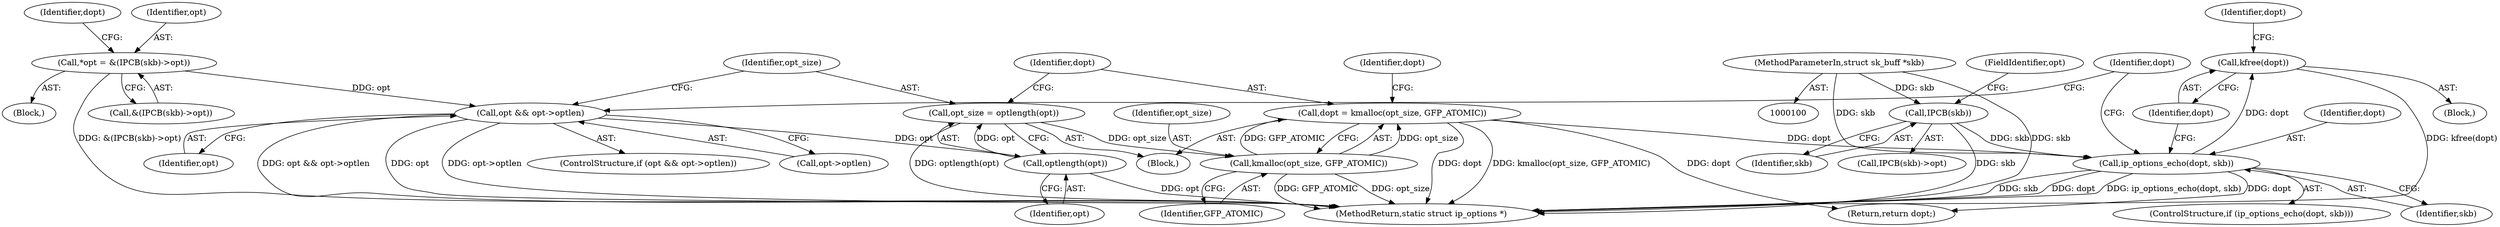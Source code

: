 digraph "1_linux_f6d8bd051c391c1c0458a30b2a7abcd939329259_30@API" {
"1000141" [label="(Call,kfree(dopt))"];
"1000137" [label="(Call,ip_options_echo(dopt, skb))"];
"1000128" [label="(Call,dopt = kmalloc(opt_size, GFP_ATOMIC))"];
"1000130" [label="(Call,kmalloc(opt_size, GFP_ATOMIC))"];
"1000124" [label="(Call,opt_size = optlength(opt))"];
"1000126" [label="(Call,optlength(opt))"];
"1000117" [label="(Call,opt && opt->optlen)"];
"1000105" [label="(Call,*opt = &(IPCB(skb)->opt))"];
"1000109" [label="(Call,IPCB(skb))"];
"1000102" [label="(MethodParameterIn,struct sk_buff *skb)"];
"1000139" [label="(Identifier,skb)"];
"1000126" [label="(Call,optlength(opt))"];
"1000128" [label="(Call,dopt = kmalloc(opt_size, GFP_ATOMIC))"];
"1000122" [label="(Block,)"];
"1000130" [label="(Call,kmalloc(opt_size, GFP_ATOMIC))"];
"1000137" [label="(Call,ip_options_echo(dopt, skb))"];
"1000117" [label="(Call,opt && opt->optlen)"];
"1000141" [label="(Call,kfree(dopt))"];
"1000109" [label="(Call,IPCB(skb))"];
"1000140" [label="(Block,)"];
"1000111" [label="(FieldIdentifier,opt)"];
"1000110" [label="(Identifier,skb)"];
"1000142" [label="(Identifier,dopt)"];
"1000119" [label="(Call,opt->optlen)"];
"1000118" [label="(Identifier,opt)"];
"1000136" [label="(ControlStructure,if (ip_options_echo(dopt, skb)))"];
"1000148" [label="(MethodReturn,static struct ip_options *)"];
"1000147" [label="(Identifier,dopt)"];
"1000138" [label="(Identifier,dopt)"];
"1000108" [label="(Call,IPCB(skb)->opt)"];
"1000146" [label="(Return,return dopt;)"];
"1000124" [label="(Call,opt_size = optlength(opt))"];
"1000129" [label="(Identifier,dopt)"];
"1000131" [label="(Identifier,opt_size)"];
"1000107" [label="(Call,&(IPCB(skb)->opt))"];
"1000125" [label="(Identifier,opt_size)"];
"1000127" [label="(Identifier,opt)"];
"1000103" [label="(Block,)"];
"1000106" [label="(Identifier,opt)"];
"1000102" [label="(MethodParameterIn,struct sk_buff *skb)"];
"1000116" [label="(ControlStructure,if (opt && opt->optlen))"];
"1000134" [label="(Identifier,dopt)"];
"1000132" [label="(Identifier,GFP_ATOMIC)"];
"1000114" [label="(Identifier,dopt)"];
"1000105" [label="(Call,*opt = &(IPCB(skb)->opt))"];
"1000144" [label="(Identifier,dopt)"];
"1000141" -> "1000140"  [label="AST: "];
"1000141" -> "1000142"  [label="CFG: "];
"1000142" -> "1000141"  [label="AST: "];
"1000144" -> "1000141"  [label="CFG: "];
"1000141" -> "1000148"  [label="DDG: kfree(dopt)"];
"1000137" -> "1000141"  [label="DDG: dopt"];
"1000137" -> "1000136"  [label="AST: "];
"1000137" -> "1000139"  [label="CFG: "];
"1000138" -> "1000137"  [label="AST: "];
"1000139" -> "1000137"  [label="AST: "];
"1000142" -> "1000137"  [label="CFG: "];
"1000147" -> "1000137"  [label="CFG: "];
"1000137" -> "1000148"  [label="DDG: skb"];
"1000137" -> "1000148"  [label="DDG: dopt"];
"1000137" -> "1000148"  [label="DDG: ip_options_echo(dopt, skb)"];
"1000128" -> "1000137"  [label="DDG: dopt"];
"1000109" -> "1000137"  [label="DDG: skb"];
"1000102" -> "1000137"  [label="DDG: skb"];
"1000137" -> "1000146"  [label="DDG: dopt"];
"1000128" -> "1000122"  [label="AST: "];
"1000128" -> "1000130"  [label="CFG: "];
"1000129" -> "1000128"  [label="AST: "];
"1000130" -> "1000128"  [label="AST: "];
"1000134" -> "1000128"  [label="CFG: "];
"1000128" -> "1000148"  [label="DDG: kmalloc(opt_size, GFP_ATOMIC)"];
"1000128" -> "1000148"  [label="DDG: dopt"];
"1000130" -> "1000128"  [label="DDG: opt_size"];
"1000130" -> "1000128"  [label="DDG: GFP_ATOMIC"];
"1000128" -> "1000146"  [label="DDG: dopt"];
"1000130" -> "1000132"  [label="CFG: "];
"1000131" -> "1000130"  [label="AST: "];
"1000132" -> "1000130"  [label="AST: "];
"1000130" -> "1000148"  [label="DDG: GFP_ATOMIC"];
"1000130" -> "1000148"  [label="DDG: opt_size"];
"1000124" -> "1000130"  [label="DDG: opt_size"];
"1000124" -> "1000122"  [label="AST: "];
"1000124" -> "1000126"  [label="CFG: "];
"1000125" -> "1000124"  [label="AST: "];
"1000126" -> "1000124"  [label="AST: "];
"1000129" -> "1000124"  [label="CFG: "];
"1000124" -> "1000148"  [label="DDG: optlength(opt)"];
"1000126" -> "1000124"  [label="DDG: opt"];
"1000126" -> "1000127"  [label="CFG: "];
"1000127" -> "1000126"  [label="AST: "];
"1000126" -> "1000148"  [label="DDG: opt"];
"1000117" -> "1000126"  [label="DDG: opt"];
"1000117" -> "1000116"  [label="AST: "];
"1000117" -> "1000118"  [label="CFG: "];
"1000117" -> "1000119"  [label="CFG: "];
"1000118" -> "1000117"  [label="AST: "];
"1000119" -> "1000117"  [label="AST: "];
"1000125" -> "1000117"  [label="CFG: "];
"1000147" -> "1000117"  [label="CFG: "];
"1000117" -> "1000148"  [label="DDG: opt && opt->optlen"];
"1000117" -> "1000148"  [label="DDG: opt"];
"1000117" -> "1000148"  [label="DDG: opt->optlen"];
"1000105" -> "1000117"  [label="DDG: opt"];
"1000105" -> "1000103"  [label="AST: "];
"1000105" -> "1000107"  [label="CFG: "];
"1000106" -> "1000105"  [label="AST: "];
"1000107" -> "1000105"  [label="AST: "];
"1000114" -> "1000105"  [label="CFG: "];
"1000105" -> "1000148"  [label="DDG: &(IPCB(skb)->opt)"];
"1000109" -> "1000108"  [label="AST: "];
"1000109" -> "1000110"  [label="CFG: "];
"1000110" -> "1000109"  [label="AST: "];
"1000111" -> "1000109"  [label="CFG: "];
"1000109" -> "1000148"  [label="DDG: skb"];
"1000102" -> "1000109"  [label="DDG: skb"];
"1000102" -> "1000100"  [label="AST: "];
"1000102" -> "1000148"  [label="DDG: skb"];
}
